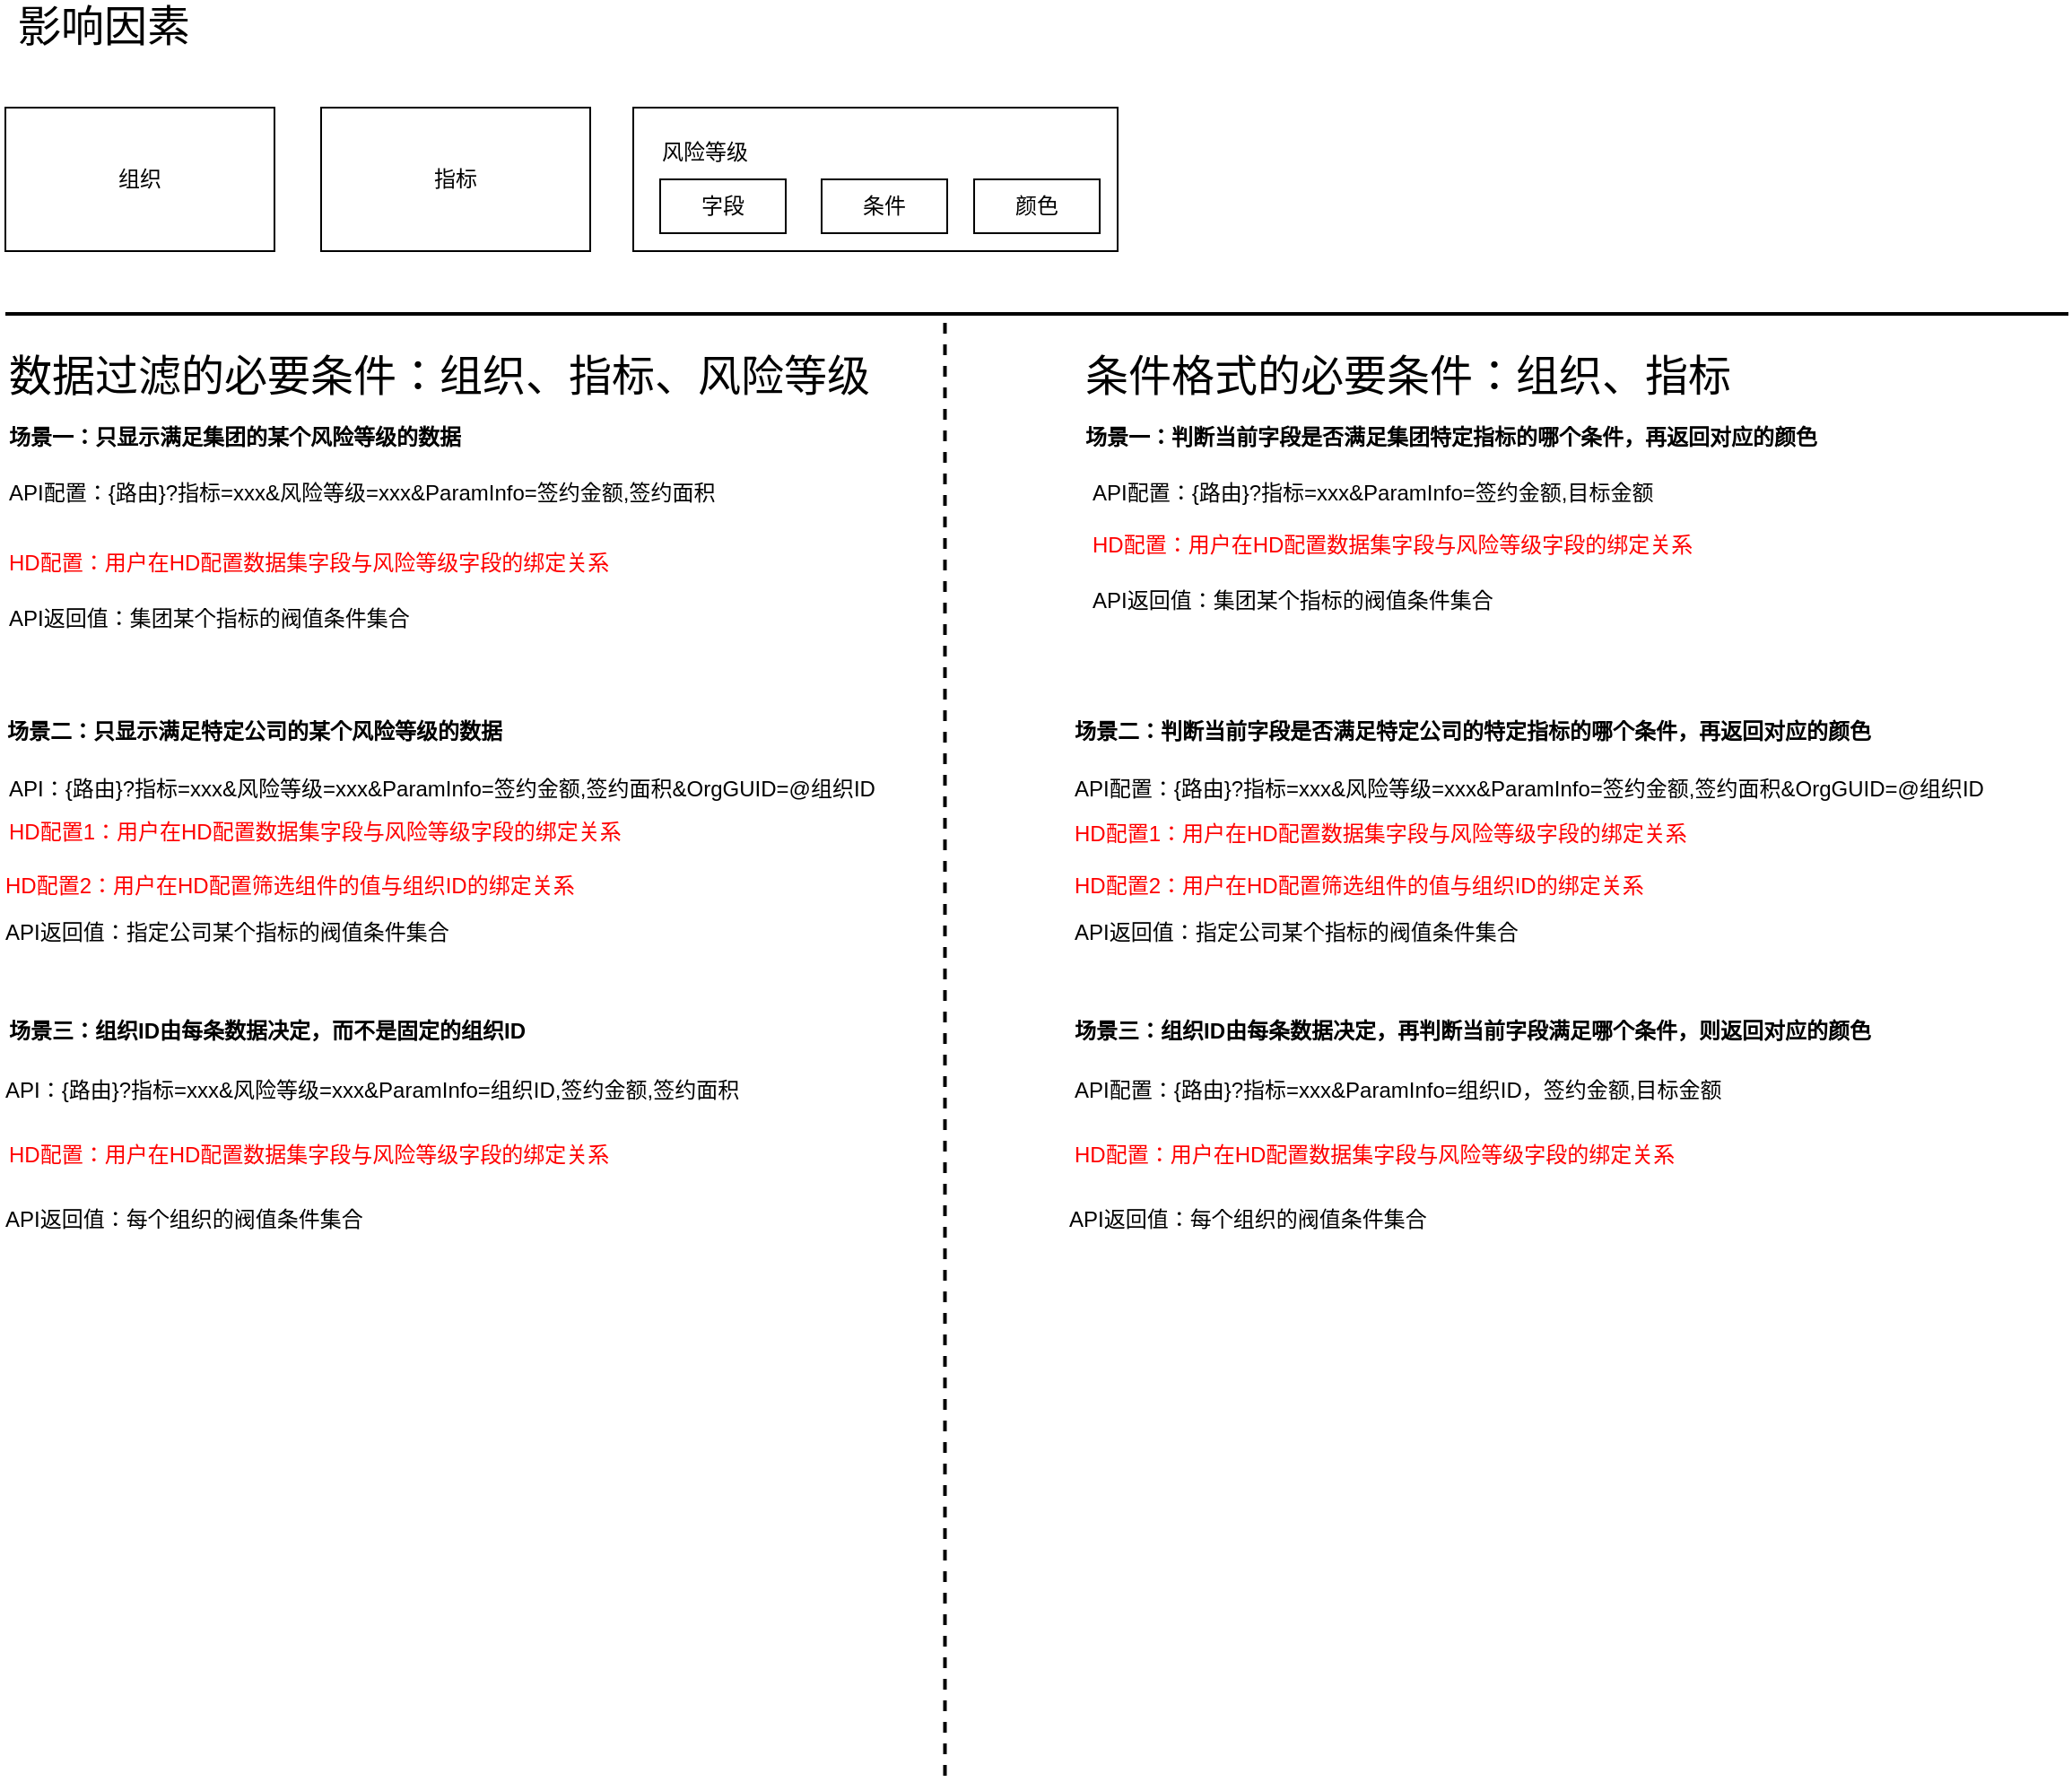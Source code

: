 <mxfile version="12.4.9" type="github">
  <diagram id="IV0gtR9qt2C5YhMelClP" name="第 1 页">
    <mxGraphModel dx="1638" dy="796" grid="1" gridSize="10" guides="1" tooltips="1" connect="1" arrows="1" fold="1" page="1" pageScale="1" pageWidth="1100" pageHeight="1700" math="0" shadow="0">
      <root>
        <mxCell id="0"/>
        <mxCell id="1" parent="0"/>
        <mxCell id="z4cfsqJoMu1uItzRfGyK-11" value="" style="rounded=0;whiteSpace=wrap;html=1;strokeWidth=1;fontSize=12;" vertex="1" parent="1">
          <mxGeometry x="440" y="120" width="270" height="80" as="geometry"/>
        </mxCell>
        <mxCell id="z4cfsqJoMu1uItzRfGyK-1" value="组织" style="rounded=0;whiteSpace=wrap;html=1;" vertex="1" parent="1">
          <mxGeometry x="90" y="120" width="150" height="80" as="geometry"/>
        </mxCell>
        <mxCell id="z4cfsqJoMu1uItzRfGyK-2" value="指标" style="rounded=0;whiteSpace=wrap;html=1;" vertex="1" parent="1">
          <mxGeometry x="266" y="120" width="150" height="80" as="geometry"/>
        </mxCell>
        <mxCell id="z4cfsqJoMu1uItzRfGyK-4" value="字段" style="rounded=0;whiteSpace=wrap;html=1;" vertex="1" parent="1">
          <mxGeometry x="455" y="160" width="70" height="30" as="geometry"/>
        </mxCell>
        <mxCell id="z4cfsqJoMu1uItzRfGyK-7" value="影响因素" style="text;html=1;strokeColor=none;fillColor=none;align=center;verticalAlign=middle;whiteSpace=wrap;rounded=0;strokeWidth=1;fontSize=24;" vertex="1" parent="1">
          <mxGeometry x="90" y="60" width="110" height="30" as="geometry"/>
        </mxCell>
        <mxCell id="z4cfsqJoMu1uItzRfGyK-8" value="" style="line;strokeWidth=2;html=1;fontSize=24;" vertex="1" parent="1">
          <mxGeometry x="90" y="230" width="1150" height="10" as="geometry"/>
        </mxCell>
        <mxCell id="z4cfsqJoMu1uItzRfGyK-9" value="数据过滤的必要条件：组织、指标、风险等级" style="text;html=1;strokeColor=none;fillColor=none;align=left;verticalAlign=middle;whiteSpace=wrap;rounded=0;strokeWidth=1;fontSize=24;" vertex="1" parent="1">
          <mxGeometry x="90" y="260" width="530" height="20" as="geometry"/>
        </mxCell>
        <mxCell id="z4cfsqJoMu1uItzRfGyK-12" value="风险等级" style="text;html=1;strokeColor=none;fillColor=none;align=center;verticalAlign=middle;whiteSpace=wrap;rounded=0;fontSize=12;" vertex="1" parent="1">
          <mxGeometry x="450" y="140" width="60" height="10" as="geometry"/>
        </mxCell>
        <mxCell id="z4cfsqJoMu1uItzRfGyK-41" value="API配置：{路由}?指标=xxx&amp;amp;风险等级=xxx&amp;amp;ParamInfo=签约金额,签约面积" style="text;html=1;strokeColor=none;fillColor=none;align=left;verticalAlign=middle;whiteSpace=wrap;rounded=0;fontSize=12;" vertex="1" parent="1">
          <mxGeometry x="90" y="325" width="630" height="20" as="geometry"/>
        </mxCell>
        <mxCell id="z4cfsqJoMu1uItzRfGyK-47" value="&lt;b&gt;场景一：只显示满足集团的某个风险等级的数据&lt;/b&gt;" style="text;html=1;strokeColor=none;fillColor=none;align=left;verticalAlign=middle;whiteSpace=wrap;rounded=0;fontSize=12;" vertex="1" parent="1">
          <mxGeometry x="90" y="299" width="351.25" height="10" as="geometry"/>
        </mxCell>
        <mxCell id="z4cfsqJoMu1uItzRfGyK-48" value="API返回值：集团某个指标的阀值条件集合" style="text;html=1;strokeColor=none;fillColor=none;align=left;verticalAlign=middle;whiteSpace=wrap;rounded=0;fontSize=12;" vertex="1" parent="1">
          <mxGeometry x="90" y="400" width="236.25" height="10" as="geometry"/>
        </mxCell>
        <mxCell id="z4cfsqJoMu1uItzRfGyK-49" value="&lt;b&gt;场景三：组织ID由每条数据决定，而不是固定的组织ID&lt;/b&gt;" style="text;html=1;strokeColor=none;fillColor=none;align=left;verticalAlign=middle;whiteSpace=wrap;rounded=0;fontSize=12;" vertex="1" parent="1">
          <mxGeometry x="90" y="625" width="420" height="20" as="geometry"/>
        </mxCell>
        <mxCell id="z4cfsqJoMu1uItzRfGyK-50" value="" style="line;strokeWidth=2;html=1;fontSize=24;dashed=1;direction=south;" vertex="1" parent="1">
          <mxGeometry x="608.75" y="240" width="10" height="811.24" as="geometry"/>
        </mxCell>
        <mxCell id="z4cfsqJoMu1uItzRfGyK-53" value="条件格式的必要条件：组织、指标" style="text;html=1;strokeColor=none;fillColor=none;align=left;verticalAlign=middle;whiteSpace=wrap;rounded=0;strokeWidth=1;fontSize=24;" vertex="1" parent="1">
          <mxGeometry x="690" y="260" width="530" height="20" as="geometry"/>
        </mxCell>
        <mxCell id="z4cfsqJoMu1uItzRfGyK-56" value="&lt;b&gt;场景一：判断当前字段是否满足集团特定指标的哪个条件，再返回对应的颜色&lt;/b&gt;" style="text;html=1;strokeColor=none;fillColor=none;align=left;verticalAlign=middle;whiteSpace=wrap;rounded=0;fontSize=12;" vertex="1" parent="1">
          <mxGeometry x="690" y="299" width="420" height="10" as="geometry"/>
        </mxCell>
        <mxCell id="z4cfsqJoMu1uItzRfGyK-65" value="API配置：{路由}?指标=xxx&amp;amp;ParamInfo=签约金额,目标金额" style="text;html=1;strokeColor=none;fillColor=none;align=left;verticalAlign=middle;whiteSpace=wrap;rounded=0;fontSize=12;" vertex="1" parent="1">
          <mxGeometry x="694" y="330" width="419.75" height="10" as="geometry"/>
        </mxCell>
        <mxCell id="z4cfsqJoMu1uItzRfGyK-97" value="API配置：{路由}?指标=xxx&amp;amp;ParamInfo=组织ID，签约金额,目标金额" style="text;html=1;strokeColor=none;fillColor=none;align=left;verticalAlign=middle;whiteSpace=wrap;rounded=0;fontSize=12;" vertex="1" parent="1">
          <mxGeometry x="683.75" y="660" width="391" height="15" as="geometry"/>
        </mxCell>
        <mxCell id="z4cfsqJoMu1uItzRfGyK-101" value="API：{路由}?指标=xxx&amp;amp;风险等级=xxx&amp;amp;ParamInfo=签约金额,签约面积&amp;amp;OrgGUID=@组织ID" style="text;html=1;strokeColor=none;fillColor=none;align=left;verticalAlign=middle;whiteSpace=wrap;rounded=0;fontSize=12;" vertex="1" parent="1">
          <mxGeometry x="90" y="490" width="516.25" height="20" as="geometry"/>
        </mxCell>
        <mxCell id="z4cfsqJoMu1uItzRfGyK-103" value="条件" style="rounded=0;whiteSpace=wrap;html=1;" vertex="1" parent="1">
          <mxGeometry x="545" y="160" width="70" height="30" as="geometry"/>
        </mxCell>
        <mxCell id="z4cfsqJoMu1uItzRfGyK-104" value="颜色" style="rounded=0;whiteSpace=wrap;html=1;" vertex="1" parent="1">
          <mxGeometry x="630.01" y="160" width="70" height="30" as="geometry"/>
        </mxCell>
        <mxCell id="z4cfsqJoMu1uItzRfGyK-105" value="&lt;b&gt;场景二：只显示满足特定公司的某个风险等级的数据&lt;/b&gt;" style="text;html=1;strokeColor=none;fillColor=none;align=left;verticalAlign=middle;whiteSpace=wrap;rounded=0;fontSize=12;" vertex="1" parent="1">
          <mxGeometry x="88.75" y="463" width="351.25" height="10" as="geometry"/>
        </mxCell>
        <mxCell id="z4cfsqJoMu1uItzRfGyK-107" value="API返回值：指定公司某个指标的阀值条件集合" style="text;html=1;strokeColor=none;fillColor=none;align=left;verticalAlign=middle;whiteSpace=wrap;rounded=0;fontSize=12;" vertex="1" parent="1">
          <mxGeometry x="87.5" y="575" width="307.5" height="10" as="geometry"/>
        </mxCell>
        <mxCell id="z4cfsqJoMu1uItzRfGyK-109" value="HD配置：用户在HD配置数据集字段与风险等级字段的绑定关系" style="text;html=1;fontSize=12;fontColor=#FF0000;" vertex="1" parent="1">
          <mxGeometry x="90" y="360" width="310" height="30" as="geometry"/>
        </mxCell>
        <mxCell id="z4cfsqJoMu1uItzRfGyK-110" value="HD配置1：用户在HD配置数据集字段与风险等级字段的绑定关系" style="text;html=1;fontSize=12;fontColor=#FF0000;" vertex="1" parent="1">
          <mxGeometry x="90" y="510" width="310" height="30" as="geometry"/>
        </mxCell>
        <mxCell id="z4cfsqJoMu1uItzRfGyK-111" value="HD配置2：用户在HD配置筛选组件的值与组织ID的绑定关系" style="text;html=1;fontSize=12;fontColor=#FF0000;" vertex="1" parent="1">
          <mxGeometry x="87.5" y="540" width="310" height="30" as="geometry"/>
        </mxCell>
        <mxCell id="z4cfsqJoMu1uItzRfGyK-112" value="API：{路由}?指标=xxx&amp;amp;风险等级=xxx&amp;amp;ParamInfo=组织ID,签约金额,签约面积" style="text;html=1;strokeColor=none;fillColor=none;align=left;verticalAlign=middle;whiteSpace=wrap;rounded=0;fontSize=12;" vertex="1" parent="1">
          <mxGeometry x="87.5" y="657.5" width="475" height="20" as="geometry"/>
        </mxCell>
        <mxCell id="z4cfsqJoMu1uItzRfGyK-113" value="HD配置：用户在HD配置数据集字段与风险等级字段的绑定关系" style="text;html=1;fontSize=12;fontColor=#FF0000;" vertex="1" parent="1">
          <mxGeometry x="90" y="690" width="310" height="30" as="geometry"/>
        </mxCell>
        <mxCell id="z4cfsqJoMu1uItzRfGyK-114" value="API返回值：每个组织的阀值条件集合" style="text;html=1;strokeColor=none;fillColor=none;align=left;verticalAlign=middle;whiteSpace=wrap;rounded=0;fontSize=12;" vertex="1" parent="1">
          <mxGeometry x="87.5" y="730" width="210" height="20" as="geometry"/>
        </mxCell>
        <mxCell id="z4cfsqJoMu1uItzRfGyK-116" value="HD配置：用户在HD配置数据集字段与风险等级字段的绑定关系" style="text;html=1;fontSize=12;fontColor=#FF0000;" vertex="1" parent="1">
          <mxGeometry x="694" y="350" width="310" height="30" as="geometry"/>
        </mxCell>
        <mxCell id="z4cfsqJoMu1uItzRfGyK-117" value="API返回值：集团某个指标的阀值条件集合" style="text;html=1;strokeColor=none;fillColor=none;align=left;verticalAlign=middle;whiteSpace=wrap;rounded=0;fontSize=12;" vertex="1" parent="1">
          <mxGeometry x="694" y="390" width="236.25" height="10" as="geometry"/>
        </mxCell>
        <mxCell id="z4cfsqJoMu1uItzRfGyK-118" value="API配置：{路由}?指标=xxx&amp;amp;风险等级=xxx&amp;amp;ParamInfo=签约金额,签约面积&amp;amp;OrgGUID=@组织ID" style="text;html=1;strokeColor=none;fillColor=none;align=left;verticalAlign=middle;whiteSpace=wrap;rounded=0;fontSize=12;" vertex="1" parent="1">
          <mxGeometry x="683.75" y="490" width="516.25" height="20" as="geometry"/>
        </mxCell>
        <mxCell id="z4cfsqJoMu1uItzRfGyK-119" value="&lt;b&gt;场景二：判断当前字段是否满足特定公司的特定指标的哪个条件，再返回对应的颜色&lt;/b&gt;" style="text;html=1;strokeColor=none;fillColor=none;align=left;verticalAlign=middle;whiteSpace=wrap;rounded=0;fontSize=12;" vertex="1" parent="1">
          <mxGeometry x="683.75" y="463" width="486.25" height="10" as="geometry"/>
        </mxCell>
        <mxCell id="z4cfsqJoMu1uItzRfGyK-120" value="API返回值：指定公司某个指标的阀值条件集合" style="text;html=1;strokeColor=none;fillColor=none;align=left;verticalAlign=middle;whiteSpace=wrap;rounded=0;fontSize=12;" vertex="1" parent="1">
          <mxGeometry x="683.75" y="575" width="306.25" height="10" as="geometry"/>
        </mxCell>
        <mxCell id="z4cfsqJoMu1uItzRfGyK-121" value="HD配置1：用户在HD配置数据集字段与风险等级字段的绑定关系" style="text;html=1;fontSize=12;fontColor=#FF0000;" vertex="1" parent="1">
          <mxGeometry x="683.75" y="511" width="310" height="30" as="geometry"/>
        </mxCell>
        <mxCell id="z4cfsqJoMu1uItzRfGyK-122" value="HD配置2：用户在HD配置筛选组件的值与组织ID的绑定关系" style="text;html=1;fontSize=12;fontColor=#FF0000;" vertex="1" parent="1">
          <mxGeometry x="683.75" y="540" width="310" height="30" as="geometry"/>
        </mxCell>
        <mxCell id="z4cfsqJoMu1uItzRfGyK-123" value="&lt;b&gt;场景三：组织ID由每条数据决定，再判断当前字段满足哪个条件，则返回对应的颜色&lt;/b&gt;" style="text;html=1;strokeColor=none;fillColor=none;align=left;verticalAlign=middle;whiteSpace=wrap;rounded=0;fontSize=12;" vertex="1" parent="1">
          <mxGeometry x="683.75" y="630" width="461" height="10" as="geometry"/>
        </mxCell>
        <mxCell id="z4cfsqJoMu1uItzRfGyK-124" value="HD配置：用户在HD配置数据集字段与风险等级字段的绑定关系" style="text;html=1;fontSize=12;fontColor=#FF0000;" vertex="1" parent="1">
          <mxGeometry x="683.75" y="690" width="310" height="30" as="geometry"/>
        </mxCell>
        <mxCell id="z4cfsqJoMu1uItzRfGyK-125" value="API返回值：每个组织的阀值条件集合" style="text;html=1;strokeColor=none;fillColor=none;align=left;verticalAlign=middle;whiteSpace=wrap;rounded=0;fontSize=12;" vertex="1" parent="1">
          <mxGeometry x="681.25" y="730" width="210" height="20" as="geometry"/>
        </mxCell>
      </root>
    </mxGraphModel>
  </diagram>
</mxfile>

